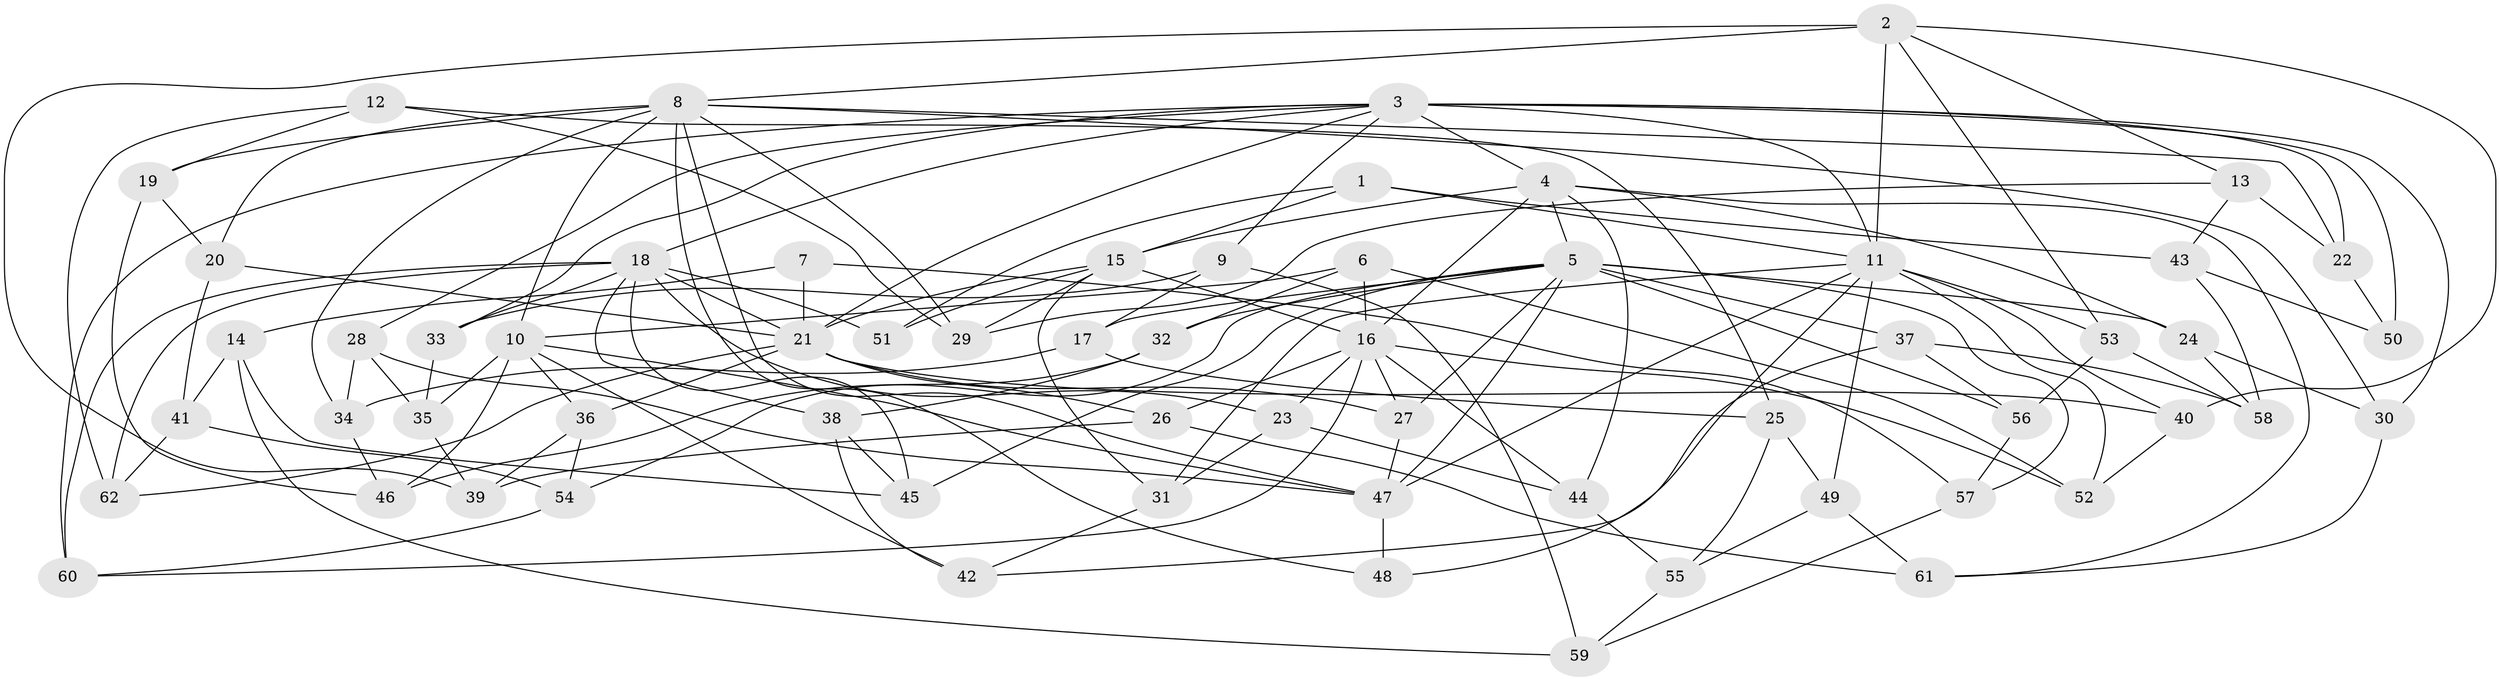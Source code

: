 // original degree distribution, {4: 1.0}
// Generated by graph-tools (version 1.1) at 2025/54/03/04/25 22:54:00]
// undirected, 62 vertices, 150 edges
graph export_dot {
  node [color=gray90,style=filled];
  1;
  2;
  3;
  4;
  5;
  6;
  7;
  8;
  9;
  10;
  11;
  12;
  13;
  14;
  15;
  16;
  17;
  18;
  19;
  20;
  21;
  22;
  23;
  24;
  25;
  26;
  27;
  28;
  29;
  30;
  31;
  32;
  33;
  34;
  35;
  36;
  37;
  38;
  39;
  40;
  41;
  42;
  43;
  44;
  45;
  46;
  47;
  48;
  49;
  50;
  51;
  52;
  53;
  54;
  55;
  56;
  57;
  58;
  59;
  60;
  61;
  62;
  1 -- 11 [weight=1.0];
  1 -- 15 [weight=1.0];
  1 -- 43 [weight=1.0];
  1 -- 51 [weight=1.0];
  2 -- 8 [weight=1.0];
  2 -- 11 [weight=3.0];
  2 -- 13 [weight=1.0];
  2 -- 39 [weight=1.0];
  2 -- 40 [weight=1.0];
  2 -- 53 [weight=1.0];
  3 -- 4 [weight=1.0];
  3 -- 9 [weight=1.0];
  3 -- 11 [weight=1.0];
  3 -- 18 [weight=1.0];
  3 -- 21 [weight=1.0];
  3 -- 22 [weight=1.0];
  3 -- 28 [weight=1.0];
  3 -- 30 [weight=1.0];
  3 -- 33 [weight=1.0];
  3 -- 50 [weight=2.0];
  3 -- 60 [weight=1.0];
  4 -- 5 [weight=1.0];
  4 -- 15 [weight=2.0];
  4 -- 16 [weight=1.0];
  4 -- 24 [weight=1.0];
  4 -- 44 [weight=1.0];
  4 -- 61 [weight=1.0];
  5 -- 17 [weight=1.0];
  5 -- 24 [weight=1.0];
  5 -- 27 [weight=1.0];
  5 -- 32 [weight=1.0];
  5 -- 37 [weight=1.0];
  5 -- 45 [weight=1.0];
  5 -- 47 [weight=2.0];
  5 -- 54 [weight=1.0];
  5 -- 56 [weight=1.0];
  5 -- 57 [weight=1.0];
  6 -- 10 [weight=1.0];
  6 -- 16 [weight=1.0];
  6 -- 32 [weight=1.0];
  6 -- 52 [weight=1.0];
  7 -- 14 [weight=1.0];
  7 -- 21 [weight=2.0];
  7 -- 57 [weight=1.0];
  8 -- 10 [weight=2.0];
  8 -- 19 [weight=1.0];
  8 -- 20 [weight=1.0];
  8 -- 22 [weight=1.0];
  8 -- 29 [weight=1.0];
  8 -- 30 [weight=1.0];
  8 -- 34 [weight=1.0];
  8 -- 47 [weight=2.0];
  8 -- 48 [weight=1.0];
  9 -- 17 [weight=1.0];
  9 -- 33 [weight=1.0];
  9 -- 59 [weight=1.0];
  10 -- 35 [weight=1.0];
  10 -- 36 [weight=1.0];
  10 -- 42 [weight=1.0];
  10 -- 46 [weight=1.0];
  10 -- 47 [weight=1.0];
  11 -- 31 [weight=1.0];
  11 -- 40 [weight=1.0];
  11 -- 47 [weight=1.0];
  11 -- 48 [weight=1.0];
  11 -- 49 [weight=1.0];
  11 -- 52 [weight=1.0];
  11 -- 53 [weight=1.0];
  12 -- 19 [weight=1.0];
  12 -- 25 [weight=1.0];
  12 -- 29 [weight=1.0];
  12 -- 62 [weight=1.0];
  13 -- 22 [weight=1.0];
  13 -- 29 [weight=1.0];
  13 -- 43 [weight=1.0];
  14 -- 41 [weight=1.0];
  14 -- 45 [weight=1.0];
  14 -- 59 [weight=1.0];
  15 -- 16 [weight=2.0];
  15 -- 21 [weight=2.0];
  15 -- 29 [weight=1.0];
  15 -- 31 [weight=1.0];
  15 -- 51 [weight=1.0];
  16 -- 23 [weight=1.0];
  16 -- 26 [weight=1.0];
  16 -- 27 [weight=1.0];
  16 -- 44 [weight=1.0];
  16 -- 52 [weight=1.0];
  16 -- 60 [weight=1.0];
  17 -- 25 [weight=1.0];
  17 -- 34 [weight=1.0];
  18 -- 21 [weight=1.0];
  18 -- 23 [weight=1.0];
  18 -- 33 [weight=1.0];
  18 -- 38 [weight=1.0];
  18 -- 45 [weight=1.0];
  18 -- 51 [weight=2.0];
  18 -- 60 [weight=1.0];
  18 -- 62 [weight=1.0];
  19 -- 20 [weight=1.0];
  19 -- 46 [weight=1.0];
  20 -- 21 [weight=1.0];
  20 -- 41 [weight=1.0];
  21 -- 26 [weight=1.0];
  21 -- 27 [weight=1.0];
  21 -- 36 [weight=1.0];
  21 -- 40 [weight=1.0];
  21 -- 62 [weight=1.0];
  22 -- 50 [weight=1.0];
  23 -- 31 [weight=1.0];
  23 -- 44 [weight=1.0];
  24 -- 30 [weight=1.0];
  24 -- 58 [weight=1.0];
  25 -- 49 [weight=1.0];
  25 -- 55 [weight=1.0];
  26 -- 39 [weight=1.0];
  26 -- 61 [weight=1.0];
  27 -- 47 [weight=1.0];
  28 -- 34 [weight=1.0];
  28 -- 35 [weight=1.0];
  28 -- 47 [weight=1.0];
  30 -- 61 [weight=1.0];
  31 -- 42 [weight=1.0];
  32 -- 38 [weight=1.0];
  32 -- 46 [weight=1.0];
  33 -- 35 [weight=1.0];
  34 -- 46 [weight=1.0];
  35 -- 39 [weight=1.0];
  36 -- 39 [weight=1.0];
  36 -- 54 [weight=1.0];
  37 -- 42 [weight=1.0];
  37 -- 56 [weight=1.0];
  37 -- 58 [weight=1.0];
  38 -- 42 [weight=1.0];
  38 -- 45 [weight=1.0];
  40 -- 52 [weight=1.0];
  41 -- 54 [weight=1.0];
  41 -- 62 [weight=1.0];
  43 -- 50 [weight=1.0];
  43 -- 58 [weight=1.0];
  44 -- 55 [weight=1.0];
  47 -- 48 [weight=2.0];
  49 -- 55 [weight=1.0];
  49 -- 61 [weight=1.0];
  53 -- 56 [weight=1.0];
  53 -- 58 [weight=1.0];
  54 -- 60 [weight=1.0];
  55 -- 59 [weight=1.0];
  56 -- 57 [weight=1.0];
  57 -- 59 [weight=1.0];
}
